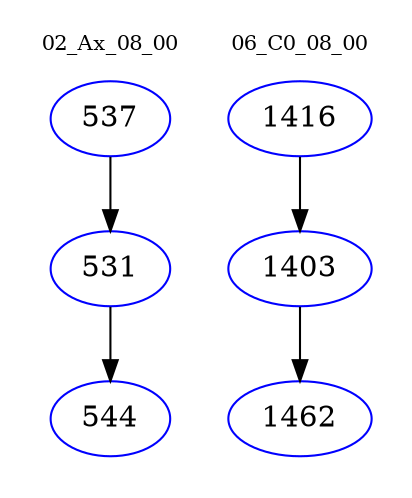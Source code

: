 digraph{
subgraph cluster_0 {
color = white
label = "02_Ax_08_00";
fontsize=10;
T0_537 [label="537", color="blue"]
T0_537 -> T0_531 [color="black"]
T0_531 [label="531", color="blue"]
T0_531 -> T0_544 [color="black"]
T0_544 [label="544", color="blue"]
}
subgraph cluster_1 {
color = white
label = "06_C0_08_00";
fontsize=10;
T1_1416 [label="1416", color="blue"]
T1_1416 -> T1_1403 [color="black"]
T1_1403 [label="1403", color="blue"]
T1_1403 -> T1_1462 [color="black"]
T1_1462 [label="1462", color="blue"]
}
}
